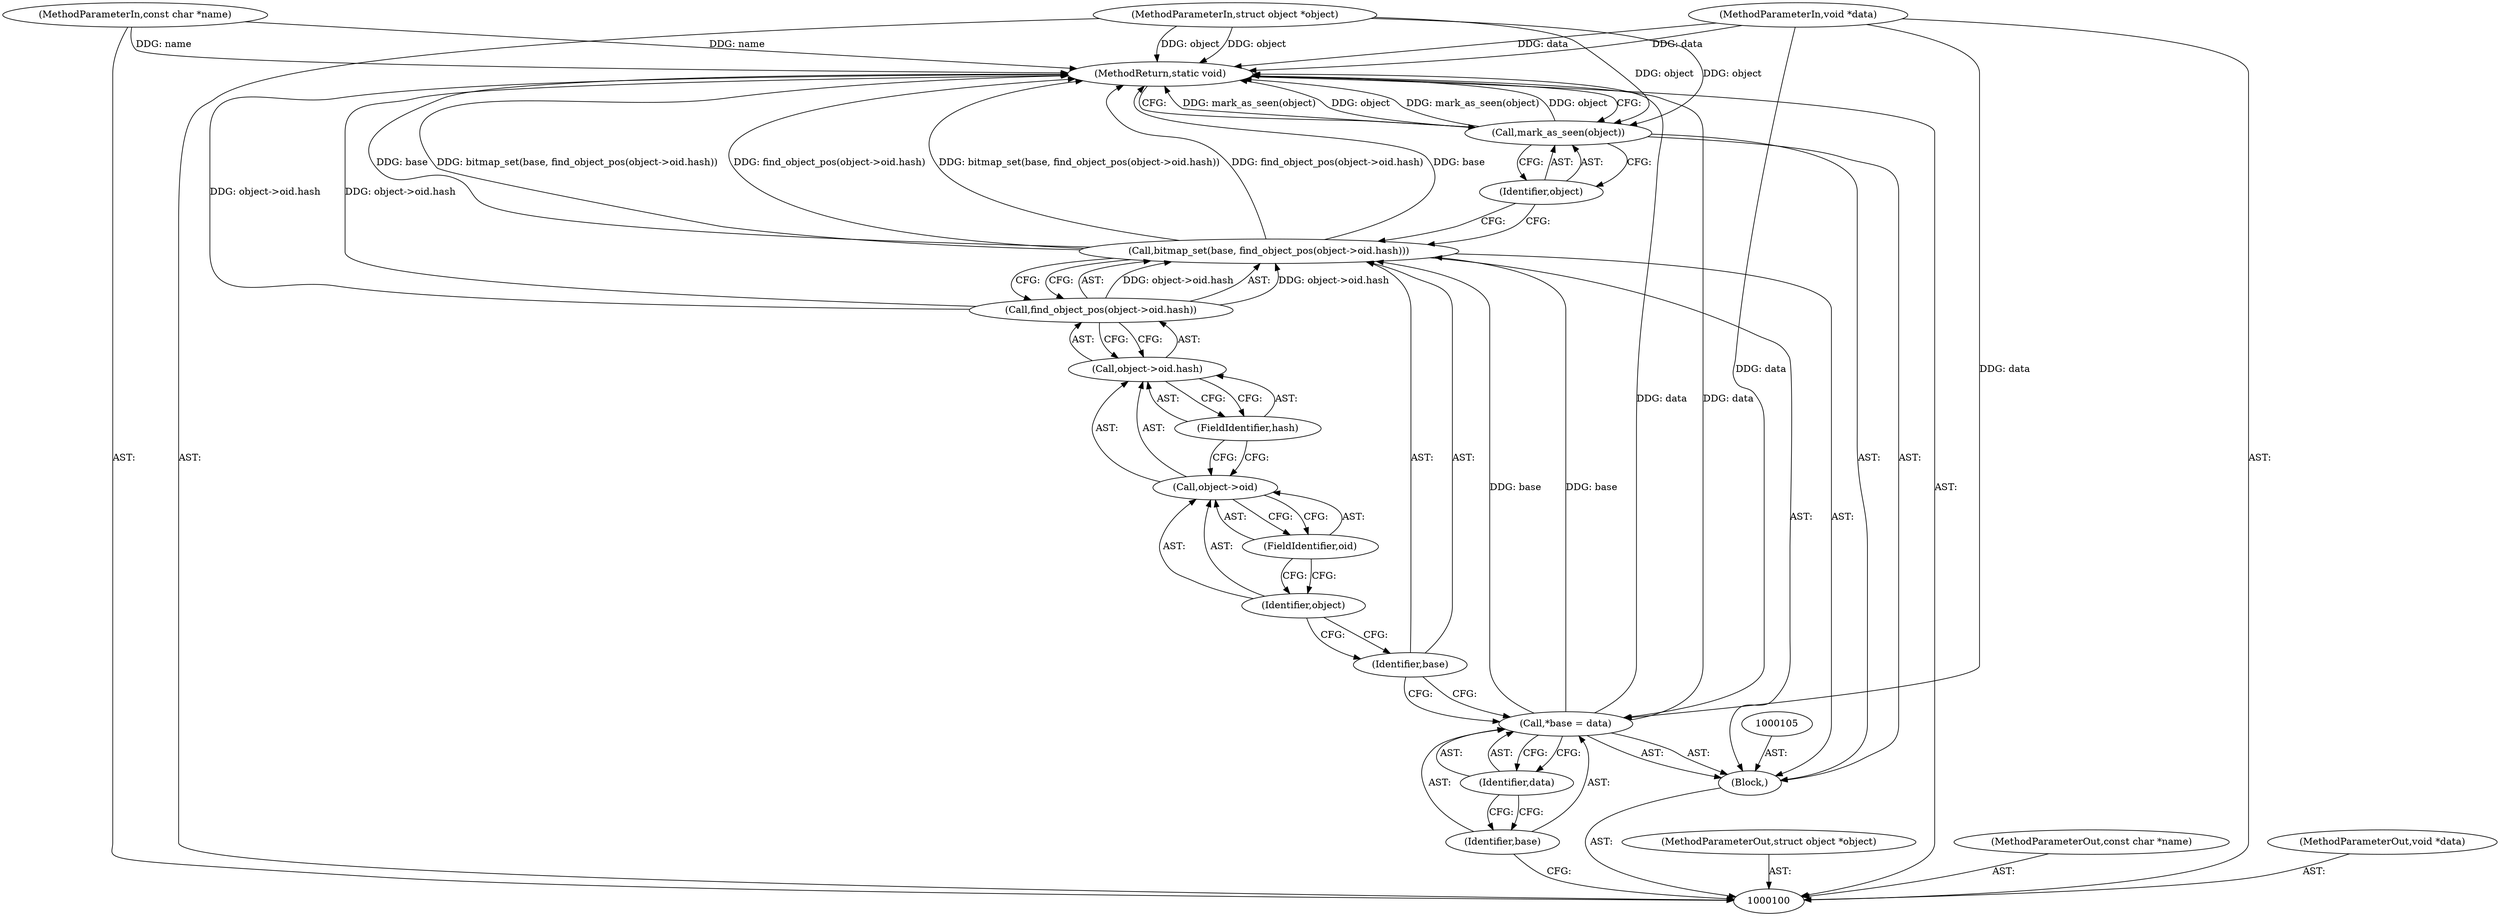 digraph "0_git_de1e67d0703894cb6ea782e36abb63976ab07e60_6" {
"1000119" [label="(MethodReturn,static void)"];
"1000101" [label="(MethodParameterIn,struct object *object)"];
"1000155" [label="(MethodParameterOut,struct object *object)"];
"1000102" [label="(MethodParameterIn,const char *name)"];
"1000156" [label="(MethodParameterOut,const char *name)"];
"1000103" [label="(MethodParameterIn,void *data)"];
"1000157" [label="(MethodParameterOut,void *data)"];
"1000104" [label="(Block,)"];
"1000106" [label="(Call,*base = data)"];
"1000107" [label="(Identifier,base)"];
"1000108" [label="(Identifier,data)"];
"1000110" [label="(Identifier,base)"];
"1000111" [label="(Call,find_object_pos(object->oid.hash))"];
"1000109" [label="(Call,bitmap_set(base, find_object_pos(object->oid.hash)))"];
"1000112" [label="(Call,object->oid.hash)"];
"1000113" [label="(Call,object->oid)"];
"1000114" [label="(Identifier,object)"];
"1000115" [label="(FieldIdentifier,oid)"];
"1000116" [label="(FieldIdentifier,hash)"];
"1000117" [label="(Call,mark_as_seen(object))"];
"1000118" [label="(Identifier,object)"];
"1000119" -> "1000100"  [label="AST: "];
"1000119" -> "1000117"  [label="CFG: "];
"1000117" -> "1000119"  [label="DDG: mark_as_seen(object)"];
"1000117" -> "1000119"  [label="DDG: object"];
"1000106" -> "1000119"  [label="DDG: data"];
"1000103" -> "1000119"  [label="DDG: data"];
"1000109" -> "1000119"  [label="DDG: find_object_pos(object->oid.hash)"];
"1000109" -> "1000119"  [label="DDG: base"];
"1000109" -> "1000119"  [label="DDG: bitmap_set(base, find_object_pos(object->oid.hash))"];
"1000102" -> "1000119"  [label="DDG: name"];
"1000111" -> "1000119"  [label="DDG: object->oid.hash"];
"1000101" -> "1000119"  [label="DDG: object"];
"1000101" -> "1000100"  [label="AST: "];
"1000101" -> "1000119"  [label="DDG: object"];
"1000101" -> "1000117"  [label="DDG: object"];
"1000155" -> "1000100"  [label="AST: "];
"1000102" -> "1000100"  [label="AST: "];
"1000102" -> "1000119"  [label="DDG: name"];
"1000156" -> "1000100"  [label="AST: "];
"1000103" -> "1000100"  [label="AST: "];
"1000103" -> "1000119"  [label="DDG: data"];
"1000103" -> "1000106"  [label="DDG: data"];
"1000157" -> "1000100"  [label="AST: "];
"1000104" -> "1000100"  [label="AST: "];
"1000105" -> "1000104"  [label="AST: "];
"1000106" -> "1000104"  [label="AST: "];
"1000109" -> "1000104"  [label="AST: "];
"1000117" -> "1000104"  [label="AST: "];
"1000106" -> "1000104"  [label="AST: "];
"1000106" -> "1000108"  [label="CFG: "];
"1000107" -> "1000106"  [label="AST: "];
"1000108" -> "1000106"  [label="AST: "];
"1000110" -> "1000106"  [label="CFG: "];
"1000106" -> "1000119"  [label="DDG: data"];
"1000103" -> "1000106"  [label="DDG: data"];
"1000106" -> "1000109"  [label="DDG: base"];
"1000107" -> "1000106"  [label="AST: "];
"1000107" -> "1000100"  [label="CFG: "];
"1000108" -> "1000107"  [label="CFG: "];
"1000108" -> "1000106"  [label="AST: "];
"1000108" -> "1000107"  [label="CFG: "];
"1000106" -> "1000108"  [label="CFG: "];
"1000110" -> "1000109"  [label="AST: "];
"1000110" -> "1000106"  [label="CFG: "];
"1000114" -> "1000110"  [label="CFG: "];
"1000111" -> "1000109"  [label="AST: "];
"1000111" -> "1000112"  [label="CFG: "];
"1000112" -> "1000111"  [label="AST: "];
"1000109" -> "1000111"  [label="CFG: "];
"1000111" -> "1000119"  [label="DDG: object->oid.hash"];
"1000111" -> "1000109"  [label="DDG: object->oid.hash"];
"1000109" -> "1000104"  [label="AST: "];
"1000109" -> "1000111"  [label="CFG: "];
"1000110" -> "1000109"  [label="AST: "];
"1000111" -> "1000109"  [label="AST: "];
"1000118" -> "1000109"  [label="CFG: "];
"1000109" -> "1000119"  [label="DDG: find_object_pos(object->oid.hash)"];
"1000109" -> "1000119"  [label="DDG: base"];
"1000109" -> "1000119"  [label="DDG: bitmap_set(base, find_object_pos(object->oid.hash))"];
"1000106" -> "1000109"  [label="DDG: base"];
"1000111" -> "1000109"  [label="DDG: object->oid.hash"];
"1000112" -> "1000111"  [label="AST: "];
"1000112" -> "1000116"  [label="CFG: "];
"1000113" -> "1000112"  [label="AST: "];
"1000116" -> "1000112"  [label="AST: "];
"1000111" -> "1000112"  [label="CFG: "];
"1000113" -> "1000112"  [label="AST: "];
"1000113" -> "1000115"  [label="CFG: "];
"1000114" -> "1000113"  [label="AST: "];
"1000115" -> "1000113"  [label="AST: "];
"1000116" -> "1000113"  [label="CFG: "];
"1000114" -> "1000113"  [label="AST: "];
"1000114" -> "1000110"  [label="CFG: "];
"1000115" -> "1000114"  [label="CFG: "];
"1000115" -> "1000113"  [label="AST: "];
"1000115" -> "1000114"  [label="CFG: "];
"1000113" -> "1000115"  [label="CFG: "];
"1000116" -> "1000112"  [label="AST: "];
"1000116" -> "1000113"  [label="CFG: "];
"1000112" -> "1000116"  [label="CFG: "];
"1000117" -> "1000104"  [label="AST: "];
"1000117" -> "1000118"  [label="CFG: "];
"1000118" -> "1000117"  [label="AST: "];
"1000119" -> "1000117"  [label="CFG: "];
"1000117" -> "1000119"  [label="DDG: mark_as_seen(object)"];
"1000117" -> "1000119"  [label="DDG: object"];
"1000101" -> "1000117"  [label="DDG: object"];
"1000118" -> "1000117"  [label="AST: "];
"1000118" -> "1000109"  [label="CFG: "];
"1000117" -> "1000118"  [label="CFG: "];
}

